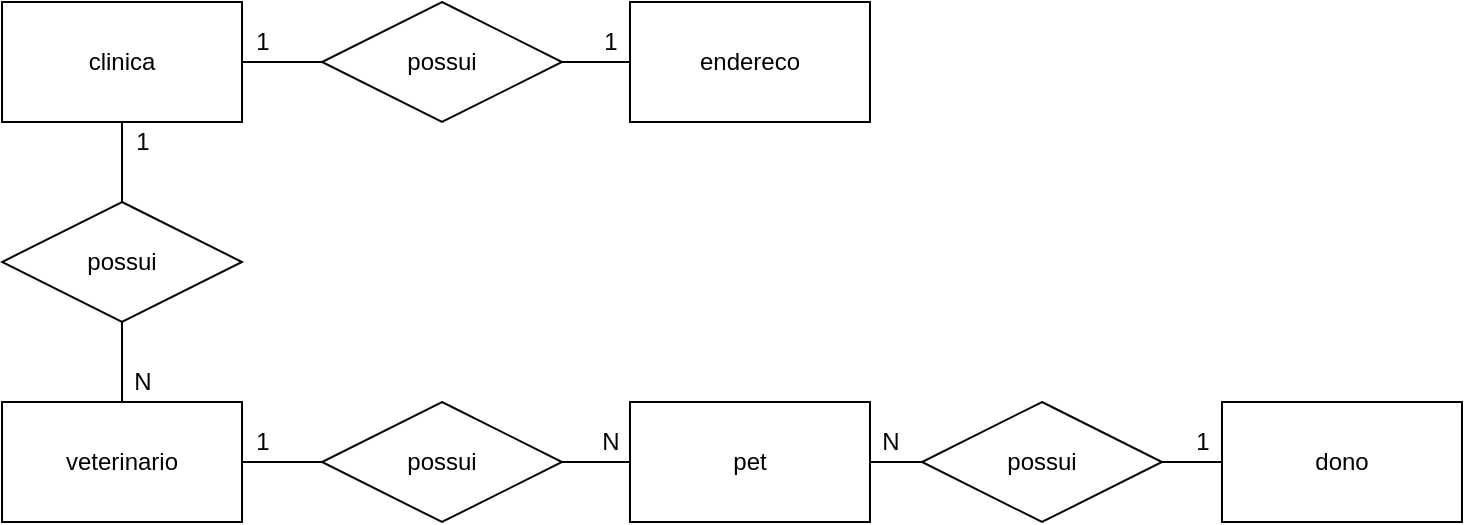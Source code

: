 <mxfile version="14.8.3" type="device"><diagram id="PgR9soumfRg_pOS79bp2" name="Page-1"><mxGraphModel dx="662" dy="366" grid="1" gridSize="10" guides="1" tooltips="1" connect="1" arrows="1" fold="1" page="1" pageScale="1" pageWidth="827" pageHeight="1169" math="0" shadow="0"><root><mxCell id="0"/><mxCell id="1" parent="0"/><mxCell id="hr3Xfj5uFmOh2hWlvsNK-4" style="edgeStyle=orthogonalEdgeStyle;rounded=0;orthogonalLoop=1;jettySize=auto;html=1;entryX=0;entryY=0.5;entryDx=0;entryDy=0;endArrow=none;endFill=0;" edge="1" parent="1" source="hr3Xfj5uFmOh2hWlvsNK-1" target="hr3Xfj5uFmOh2hWlvsNK-3"><mxGeometry relative="1" as="geometry"/></mxCell><mxCell id="hr3Xfj5uFmOh2hWlvsNK-11" style="edgeStyle=orthogonalEdgeStyle;rounded=0;orthogonalLoop=1;jettySize=auto;html=1;entryX=0.5;entryY=0;entryDx=0;entryDy=0;endArrow=none;endFill=0;" edge="1" parent="1" source="hr3Xfj5uFmOh2hWlvsNK-1" target="hr3Xfj5uFmOh2hWlvsNK-9"><mxGeometry relative="1" as="geometry"/></mxCell><mxCell id="hr3Xfj5uFmOh2hWlvsNK-1" value="clinica" style="rounded=0;whiteSpace=wrap;html=1;" vertex="1" parent="1"><mxGeometry x="40" y="20" width="120" height="60" as="geometry"/></mxCell><mxCell id="hr3Xfj5uFmOh2hWlvsNK-2" value="endereco" style="rounded=0;whiteSpace=wrap;html=1;" vertex="1" parent="1"><mxGeometry x="354" y="20" width="120" height="60" as="geometry"/></mxCell><mxCell id="hr3Xfj5uFmOh2hWlvsNK-5" style="edgeStyle=orthogonalEdgeStyle;rounded=0;orthogonalLoop=1;jettySize=auto;html=1;endArrow=none;endFill=0;" edge="1" parent="1" source="hr3Xfj5uFmOh2hWlvsNK-3" target="hr3Xfj5uFmOh2hWlvsNK-2"><mxGeometry relative="1" as="geometry"/></mxCell><mxCell id="hr3Xfj5uFmOh2hWlvsNK-3" value="possui" style="shape=rhombus;perimeter=rhombusPerimeter;whiteSpace=wrap;html=1;align=center;" vertex="1" parent="1"><mxGeometry x="200" y="20" width="120" height="60" as="geometry"/></mxCell><mxCell id="hr3Xfj5uFmOh2hWlvsNK-22" style="edgeStyle=orthogonalEdgeStyle;rounded=0;orthogonalLoop=1;jettySize=auto;html=1;entryX=0;entryY=0.5;entryDx=0;entryDy=0;endArrow=none;endFill=0;" edge="1" parent="1" source="hr3Xfj5uFmOh2hWlvsNK-6" target="hr3Xfj5uFmOh2hWlvsNK-21"><mxGeometry relative="1" as="geometry"/></mxCell><mxCell id="hr3Xfj5uFmOh2hWlvsNK-6" value="pet" style="rounded=0;whiteSpace=wrap;html=1;" vertex="1" parent="1"><mxGeometry x="354" y="220" width="120" height="60" as="geometry"/></mxCell><mxCell id="hr3Xfj5uFmOh2hWlvsNK-25" style="edgeStyle=orthogonalEdgeStyle;rounded=0;orthogonalLoop=1;jettySize=auto;html=1;entryX=0;entryY=0.5;entryDx=0;entryDy=0;endArrow=none;endFill=0;" edge="1" parent="1" source="hr3Xfj5uFmOh2hWlvsNK-7" target="hr3Xfj5uFmOh2hWlvsNK-24"><mxGeometry relative="1" as="geometry"/></mxCell><mxCell id="hr3Xfj5uFmOh2hWlvsNK-7" value="veterinario" style="rounded=0;whiteSpace=wrap;html=1;" vertex="1" parent="1"><mxGeometry x="40" y="220" width="120" height="60" as="geometry"/></mxCell><mxCell id="hr3Xfj5uFmOh2hWlvsNK-8" value="dono" style="rounded=0;whiteSpace=wrap;html=1;" vertex="1" parent="1"><mxGeometry x="650" y="220" width="120" height="60" as="geometry"/></mxCell><mxCell id="hr3Xfj5uFmOh2hWlvsNK-12" style="edgeStyle=orthogonalEdgeStyle;rounded=0;orthogonalLoop=1;jettySize=auto;html=1;endArrow=none;endFill=0;" edge="1" parent="1" source="hr3Xfj5uFmOh2hWlvsNK-9" target="hr3Xfj5uFmOh2hWlvsNK-7"><mxGeometry relative="1" as="geometry"/></mxCell><mxCell id="hr3Xfj5uFmOh2hWlvsNK-9" value="possui" style="shape=rhombus;perimeter=rhombusPerimeter;whiteSpace=wrap;html=1;align=center;" vertex="1" parent="1"><mxGeometry x="40" y="120" width="120" height="60" as="geometry"/></mxCell><mxCell id="hr3Xfj5uFmOh2hWlvsNK-17" value="1" style="text;html=1;align=center;verticalAlign=middle;resizable=0;points=[];autosize=1;strokeColor=none;" vertex="1" parent="1"><mxGeometry x="100" y="80" width="20" height="20" as="geometry"/></mxCell><mxCell id="hr3Xfj5uFmOh2hWlvsNK-18" value="1" style="text;html=1;align=center;verticalAlign=middle;resizable=0;points=[];autosize=1;strokeColor=none;" vertex="1" parent="1"><mxGeometry x="334" y="30" width="20" height="20" as="geometry"/></mxCell><mxCell id="hr3Xfj5uFmOh2hWlvsNK-19" value="N" style="text;html=1;align=center;verticalAlign=middle;resizable=0;points=[];autosize=1;strokeColor=none;" vertex="1" parent="1"><mxGeometry x="100" y="200" width="20" height="20" as="geometry"/></mxCell><mxCell id="hr3Xfj5uFmOh2hWlvsNK-20" value="1" style="text;html=1;align=center;verticalAlign=middle;resizable=0;points=[];autosize=1;strokeColor=none;" vertex="1" parent="1"><mxGeometry x="160" y="30" width="20" height="20" as="geometry"/></mxCell><mxCell id="hr3Xfj5uFmOh2hWlvsNK-23" style="edgeStyle=orthogonalEdgeStyle;rounded=0;orthogonalLoop=1;jettySize=auto;html=1;endArrow=none;endFill=0;" edge="1" parent="1" source="hr3Xfj5uFmOh2hWlvsNK-21" target="hr3Xfj5uFmOh2hWlvsNK-8"><mxGeometry relative="1" as="geometry"/></mxCell><mxCell id="hr3Xfj5uFmOh2hWlvsNK-21" value="possui" style="shape=rhombus;perimeter=rhombusPerimeter;whiteSpace=wrap;html=1;align=center;" vertex="1" parent="1"><mxGeometry x="500" y="220" width="120" height="60" as="geometry"/></mxCell><mxCell id="hr3Xfj5uFmOh2hWlvsNK-26" style="edgeStyle=orthogonalEdgeStyle;rounded=0;orthogonalLoop=1;jettySize=auto;html=1;entryX=0;entryY=0.5;entryDx=0;entryDy=0;endArrow=none;endFill=0;" edge="1" parent="1" source="hr3Xfj5uFmOh2hWlvsNK-24" target="hr3Xfj5uFmOh2hWlvsNK-6"><mxGeometry relative="1" as="geometry"/></mxCell><mxCell id="hr3Xfj5uFmOh2hWlvsNK-24" value="possui" style="shape=rhombus;perimeter=rhombusPerimeter;whiteSpace=wrap;html=1;align=center;" vertex="1" parent="1"><mxGeometry x="200" y="220" width="120" height="60" as="geometry"/></mxCell><mxCell id="hr3Xfj5uFmOh2hWlvsNK-27" value="N" style="text;html=1;align=center;verticalAlign=middle;resizable=0;points=[];autosize=1;strokeColor=none;" vertex="1" parent="1"><mxGeometry x="474" y="230" width="20" height="20" as="geometry"/></mxCell><mxCell id="hr3Xfj5uFmOh2hWlvsNK-28" value="1" style="text;html=1;align=center;verticalAlign=middle;resizable=0;points=[];autosize=1;strokeColor=none;" vertex="1" parent="1"><mxGeometry x="630" y="230" width="20" height="20" as="geometry"/></mxCell><mxCell id="hr3Xfj5uFmOh2hWlvsNK-29" value="N" style="text;html=1;align=center;verticalAlign=middle;resizable=0;points=[];autosize=1;strokeColor=none;" vertex="1" parent="1"><mxGeometry x="334" y="230" width="20" height="20" as="geometry"/></mxCell><mxCell id="hr3Xfj5uFmOh2hWlvsNK-30" value="1" style="text;html=1;align=center;verticalAlign=middle;resizable=0;points=[];autosize=1;strokeColor=none;" vertex="1" parent="1"><mxGeometry x="160" y="230" width="20" height="20" as="geometry"/></mxCell></root></mxGraphModel></diagram></mxfile>